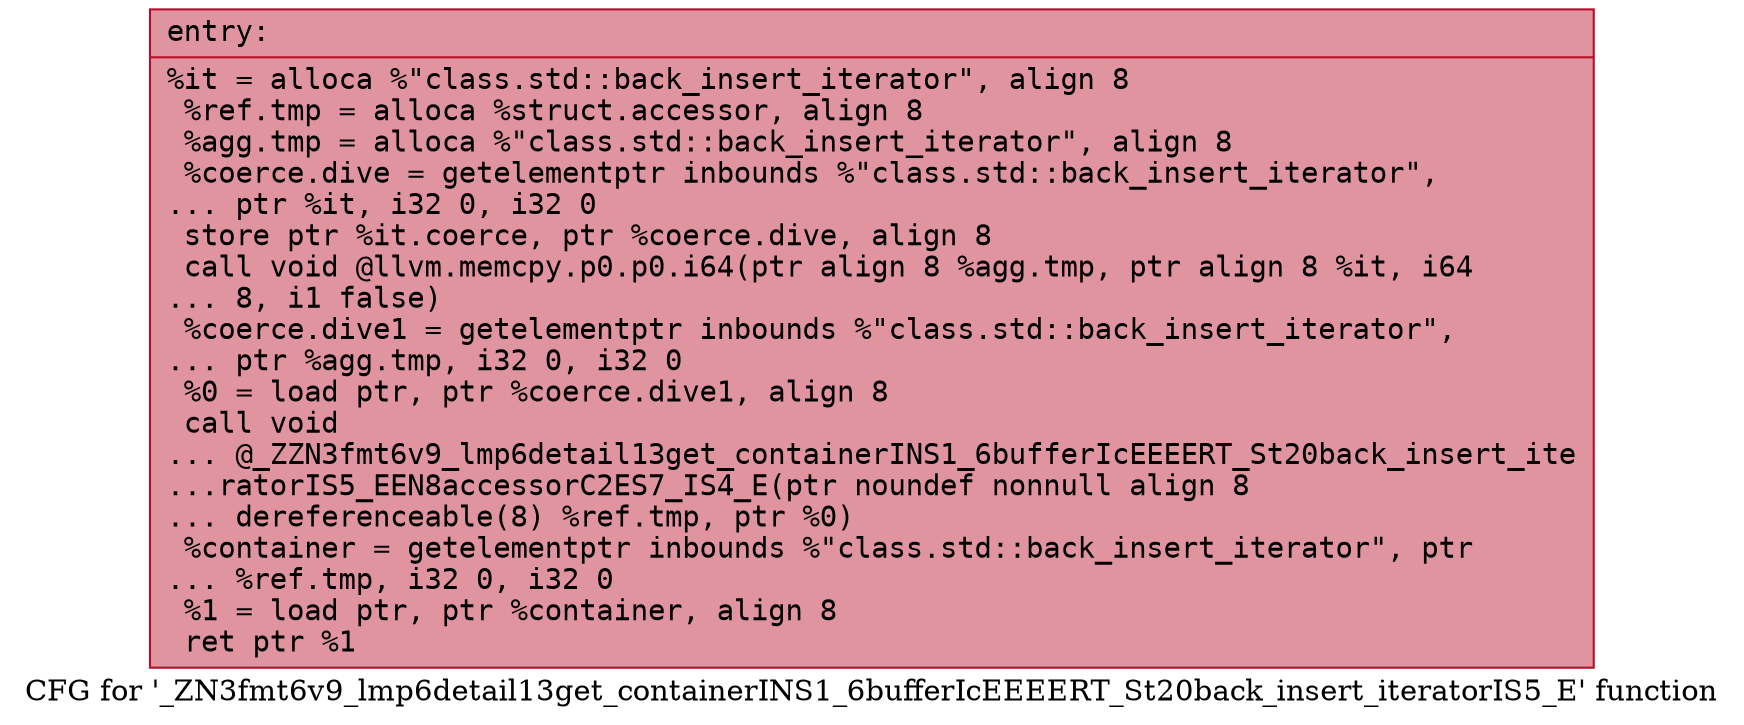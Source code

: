 digraph "CFG for '_ZN3fmt6v9_lmp6detail13get_containerINS1_6bufferIcEEEERT_St20back_insert_iteratorIS5_E' function" {
	label="CFG for '_ZN3fmt6v9_lmp6detail13get_containerINS1_6bufferIcEEEERT_St20back_insert_iteratorIS5_E' function";

	Node0x556bfec06a70 [shape=record,color="#b70d28ff", style=filled, fillcolor="#b70d2870" fontname="Courier",label="{entry:\l|  %it = alloca %\"class.std::back_insert_iterator\", align 8\l  %ref.tmp = alloca %struct.accessor, align 8\l  %agg.tmp = alloca %\"class.std::back_insert_iterator\", align 8\l  %coerce.dive = getelementptr inbounds %\"class.std::back_insert_iterator\",\l... ptr %it, i32 0, i32 0\l  store ptr %it.coerce, ptr %coerce.dive, align 8\l  call void @llvm.memcpy.p0.p0.i64(ptr align 8 %agg.tmp, ptr align 8 %it, i64\l... 8, i1 false)\l  %coerce.dive1 = getelementptr inbounds %\"class.std::back_insert_iterator\",\l... ptr %agg.tmp, i32 0, i32 0\l  %0 = load ptr, ptr %coerce.dive1, align 8\l  call void\l... @_ZZN3fmt6v9_lmp6detail13get_containerINS1_6bufferIcEEEERT_St20back_insert_ite\l...ratorIS5_EEN8accessorC2ES7_IS4_E(ptr noundef nonnull align 8\l... dereferenceable(8) %ref.tmp, ptr %0)\l  %container = getelementptr inbounds %\"class.std::back_insert_iterator\", ptr\l... %ref.tmp, i32 0, i32 0\l  %1 = load ptr, ptr %container, align 8\l  ret ptr %1\l}"];
}
